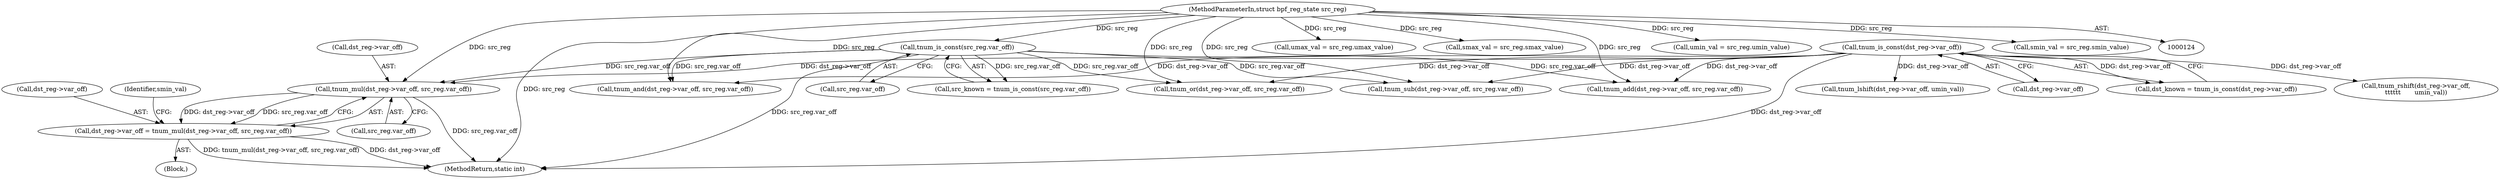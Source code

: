 digraph "0_linux_bb7f0f989ca7de1153bd128a40a71709e339fa03_0@pointer" {
"1000384" [label="(Call,tnum_mul(dst_reg->var_off, src_reg.var_off))"];
"1000188" [label="(Call,tnum_is_const(dst_reg->var_off))"];
"1000182" [label="(Call,tnum_is_const(src_reg.var_off))"];
"1000128" [label="(MethodParameterIn,struct bpf_reg_state src_reg)"];
"1000380" [label="(Call,dst_reg->var_off = tnum_mul(dst_reg->var_off, src_reg.var_off))"];
"1000183" [label="(Call,src_reg.var_off)"];
"1000394" [label="(Identifier,smin_val)"];
"1000175" [label="(Call,umax_val = src_reg.umax_value)"];
"1000803" [label="(MethodReturn,static int)"];
"1000384" [label="(Call,tnum_mul(dst_reg->var_off, src_reg.var_off))"];
"1000388" [label="(Call,src_reg.var_off)"];
"1000748" [label="(Call,tnum_rshift(dst_reg->var_off,\n\t\t\t\t\t\t       umin_val))"];
"1000381" [label="(Call,dst_reg->var_off)"];
"1000182" [label="(Call,tnum_is_const(src_reg.var_off))"];
"1000491" [label="(Call,tnum_and(dst_reg->var_off, src_reg.var_off))"];
"1000214" [label="(Block,)"];
"1000380" [label="(Call,dst_reg->var_off = tnum_mul(dst_reg->var_off, src_reg.var_off))"];
"1000188" [label="(Call,tnum_is_const(dst_reg->var_off))"];
"1000165" [label="(Call,smax_val = src_reg.smax_value)"];
"1000703" [label="(Call,tnum_lshift(dst_reg->var_off, umin_val))"];
"1000580" [label="(Call,tnum_or(dst_reg->var_off, src_reg.var_off))"];
"1000189" [label="(Call,dst_reg->var_off)"];
"1000371" [label="(Call,tnum_sub(dst_reg->var_off, src_reg.var_off))"];
"1000385" [label="(Call,dst_reg->var_off)"];
"1000170" [label="(Call,umin_val = src_reg.umin_value)"];
"1000186" [label="(Call,dst_known = tnum_is_const(dst_reg->var_off))"];
"1000180" [label="(Call,src_known = tnum_is_const(src_reg.var_off))"];
"1000294" [label="(Call,tnum_add(dst_reg->var_off, src_reg.var_off))"];
"1000128" [label="(MethodParameterIn,struct bpf_reg_state src_reg)"];
"1000160" [label="(Call,smin_val = src_reg.smin_value)"];
"1000384" -> "1000380"  [label="AST: "];
"1000384" -> "1000388"  [label="CFG: "];
"1000385" -> "1000384"  [label="AST: "];
"1000388" -> "1000384"  [label="AST: "];
"1000380" -> "1000384"  [label="CFG: "];
"1000384" -> "1000803"  [label="DDG: src_reg.var_off"];
"1000384" -> "1000380"  [label="DDG: dst_reg->var_off"];
"1000384" -> "1000380"  [label="DDG: src_reg.var_off"];
"1000188" -> "1000384"  [label="DDG: dst_reg->var_off"];
"1000182" -> "1000384"  [label="DDG: src_reg.var_off"];
"1000128" -> "1000384"  [label="DDG: src_reg"];
"1000188" -> "1000186"  [label="AST: "];
"1000188" -> "1000189"  [label="CFG: "];
"1000189" -> "1000188"  [label="AST: "];
"1000186" -> "1000188"  [label="CFG: "];
"1000188" -> "1000803"  [label="DDG: dst_reg->var_off"];
"1000188" -> "1000186"  [label="DDG: dst_reg->var_off"];
"1000188" -> "1000294"  [label="DDG: dst_reg->var_off"];
"1000188" -> "1000371"  [label="DDG: dst_reg->var_off"];
"1000188" -> "1000491"  [label="DDG: dst_reg->var_off"];
"1000188" -> "1000580"  [label="DDG: dst_reg->var_off"];
"1000188" -> "1000703"  [label="DDG: dst_reg->var_off"];
"1000188" -> "1000748"  [label="DDG: dst_reg->var_off"];
"1000182" -> "1000180"  [label="AST: "];
"1000182" -> "1000183"  [label="CFG: "];
"1000183" -> "1000182"  [label="AST: "];
"1000180" -> "1000182"  [label="CFG: "];
"1000182" -> "1000803"  [label="DDG: src_reg.var_off"];
"1000182" -> "1000180"  [label="DDG: src_reg.var_off"];
"1000128" -> "1000182"  [label="DDG: src_reg"];
"1000182" -> "1000294"  [label="DDG: src_reg.var_off"];
"1000182" -> "1000371"  [label="DDG: src_reg.var_off"];
"1000182" -> "1000491"  [label="DDG: src_reg.var_off"];
"1000182" -> "1000580"  [label="DDG: src_reg.var_off"];
"1000128" -> "1000124"  [label="AST: "];
"1000128" -> "1000803"  [label="DDG: src_reg"];
"1000128" -> "1000160"  [label="DDG: src_reg"];
"1000128" -> "1000165"  [label="DDG: src_reg"];
"1000128" -> "1000170"  [label="DDG: src_reg"];
"1000128" -> "1000175"  [label="DDG: src_reg"];
"1000128" -> "1000294"  [label="DDG: src_reg"];
"1000128" -> "1000371"  [label="DDG: src_reg"];
"1000128" -> "1000491"  [label="DDG: src_reg"];
"1000128" -> "1000580"  [label="DDG: src_reg"];
"1000380" -> "1000214"  [label="AST: "];
"1000381" -> "1000380"  [label="AST: "];
"1000394" -> "1000380"  [label="CFG: "];
"1000380" -> "1000803"  [label="DDG: tnum_mul(dst_reg->var_off, src_reg.var_off)"];
"1000380" -> "1000803"  [label="DDG: dst_reg->var_off"];
}
